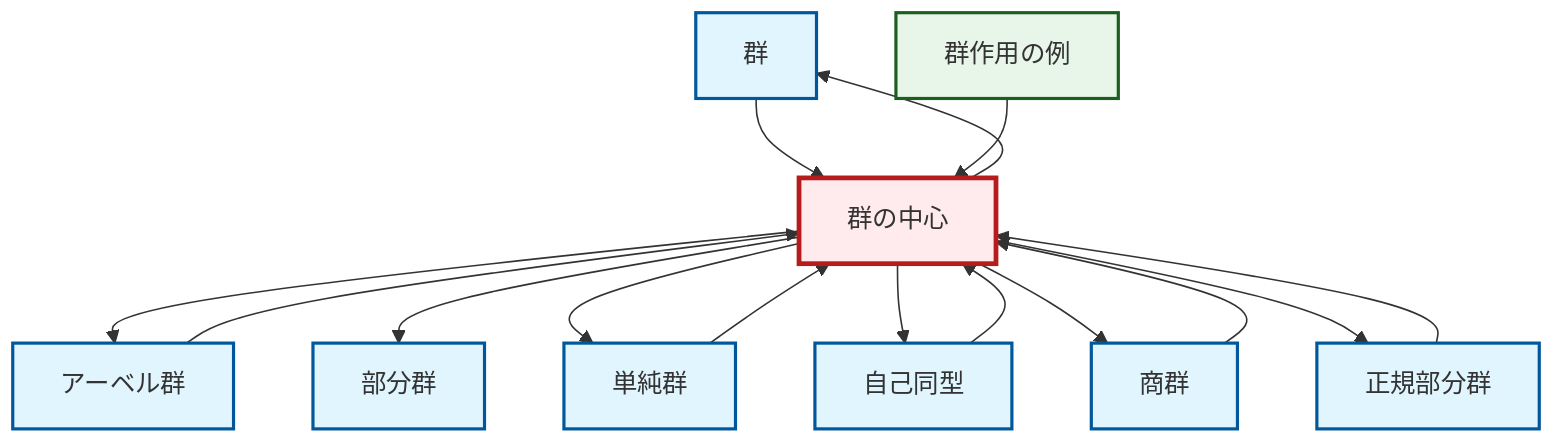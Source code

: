 graph TD
    classDef definition fill:#e1f5fe,stroke:#01579b,stroke-width:2px
    classDef theorem fill:#f3e5f5,stroke:#4a148c,stroke-width:2px
    classDef axiom fill:#fff3e0,stroke:#e65100,stroke-width:2px
    classDef example fill:#e8f5e9,stroke:#1b5e20,stroke-width:2px
    classDef current fill:#ffebee,stroke:#b71c1c,stroke-width:3px
    def-group["群"]:::definition
    def-simple-group["単純群"]:::definition
    def-automorphism["自己同型"]:::definition
    def-subgroup["部分群"]:::definition
    def-normal-subgroup["正規部分群"]:::definition
    def-quotient-group["商群"]:::definition
    ex-group-action-examples["群作用の例"]:::example
    def-center-of-group["群の中心"]:::definition
    def-abelian-group["アーベル群"]:::definition
    def-group --> def-center-of-group
    def-center-of-group --> def-abelian-group
    ex-group-action-examples --> def-center-of-group
    def-automorphism --> def-center-of-group
    def-center-of-group --> def-subgroup
    def-center-of-group --> def-simple-group
    def-center-of-group --> def-automorphism
    def-center-of-group --> def-group
    def-center-of-group --> def-quotient-group
    def-center-of-group --> def-normal-subgroup
    def-quotient-group --> def-center-of-group
    def-simple-group --> def-center-of-group
    def-normal-subgroup --> def-center-of-group
    def-abelian-group --> def-center-of-group
    class def-center-of-group current